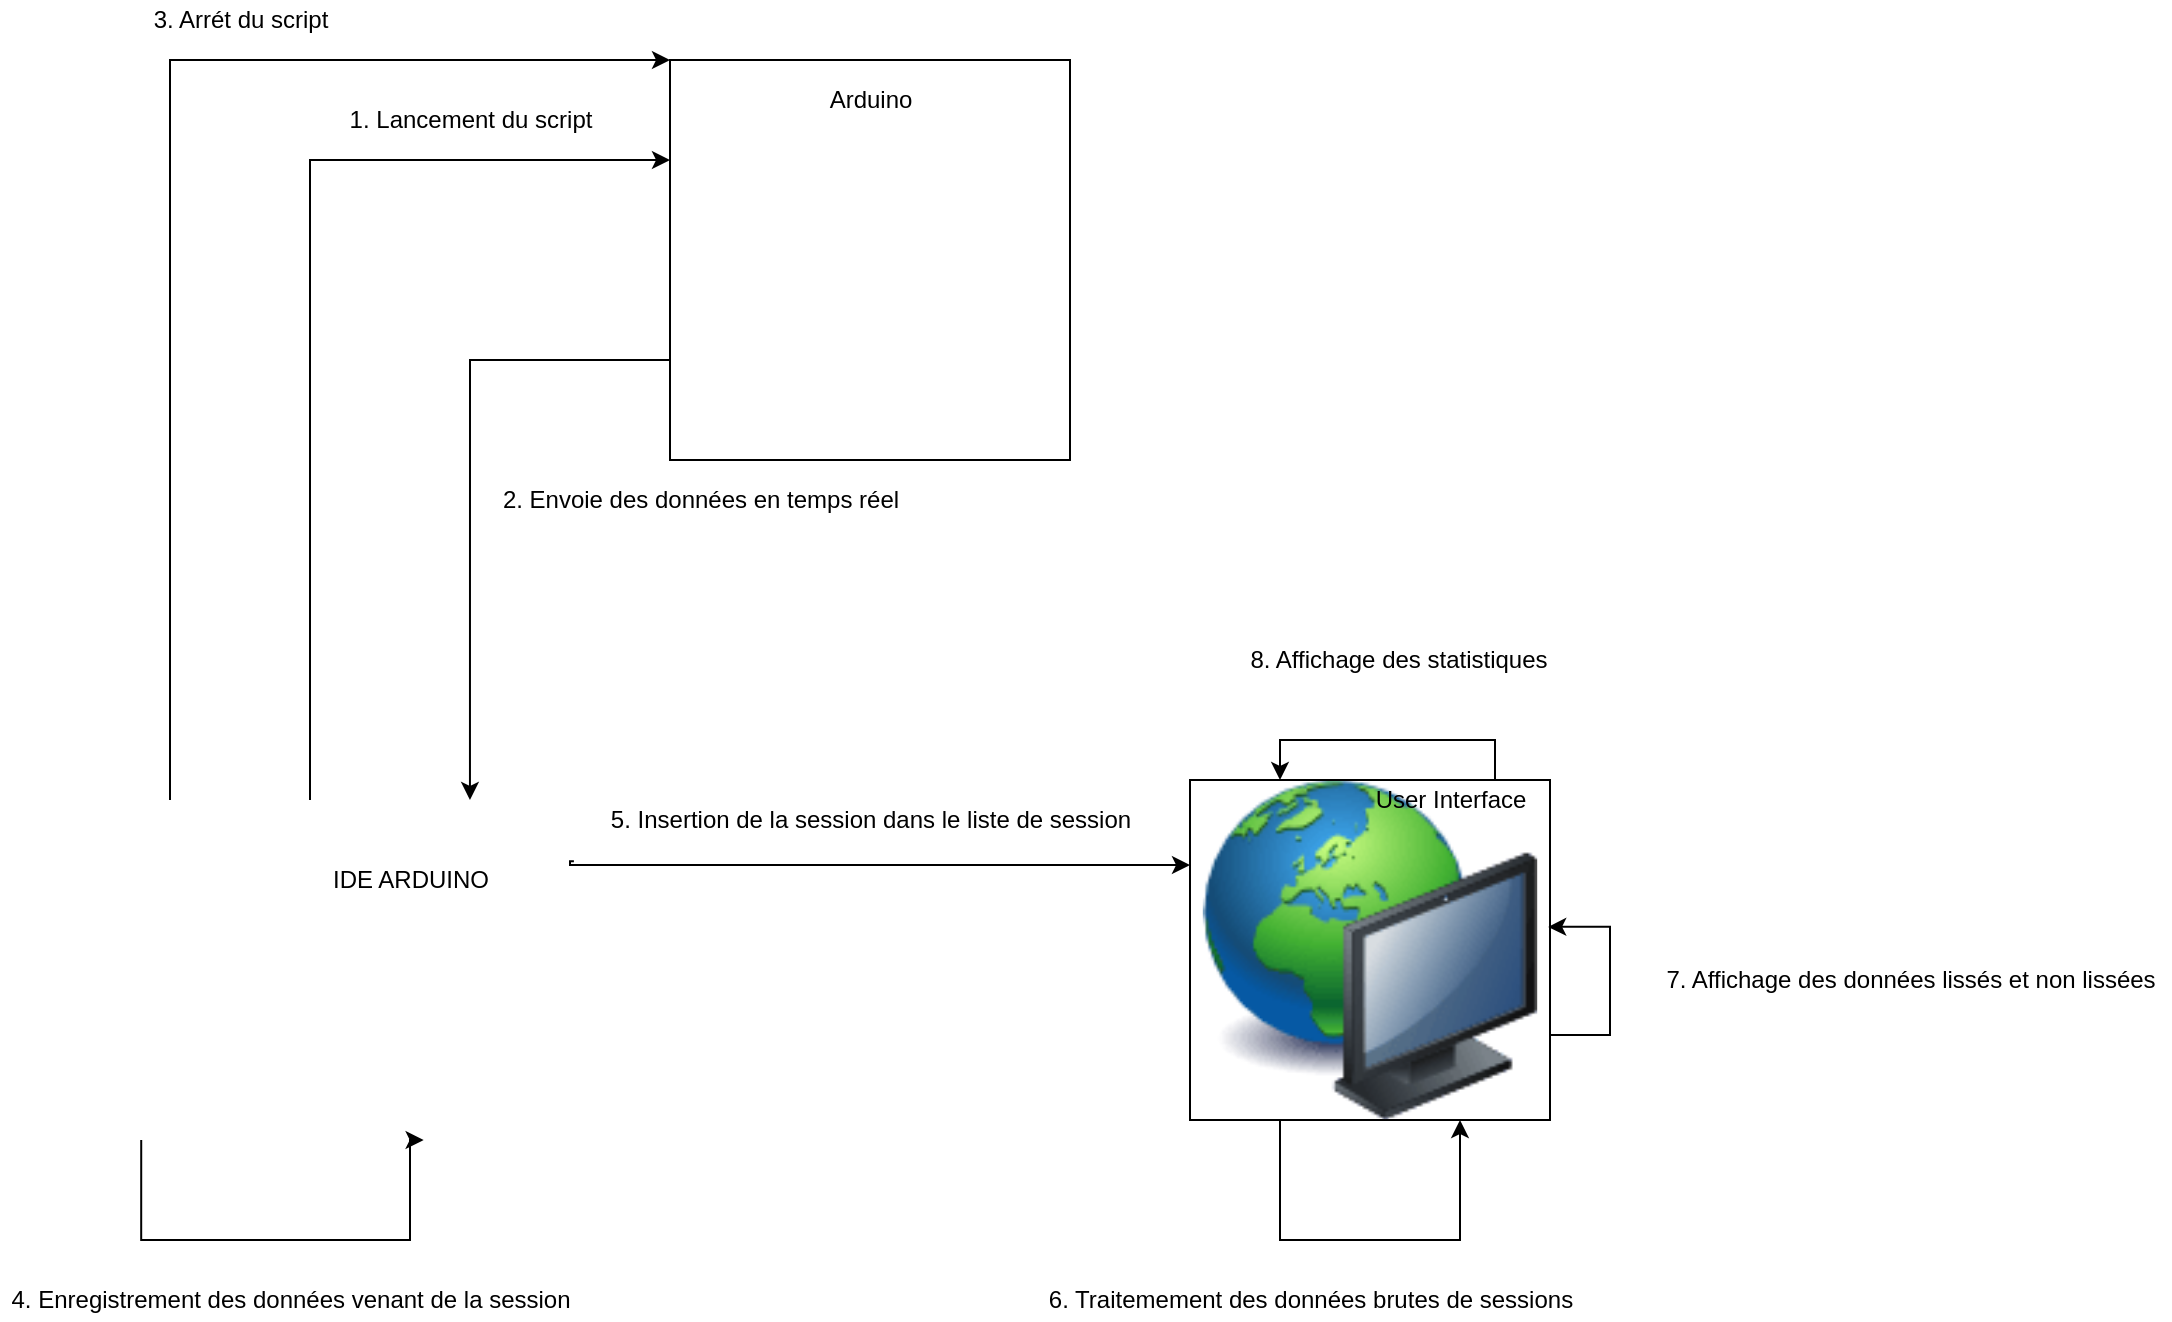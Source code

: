 <mxfile version="17.4.1"><diagram id="f5O2sXFrrV1Mk2VFaCYG" name="Page-1"><mxGraphModel dx="2249" dy="713" grid="1" gridSize="10" guides="1" tooltips="1" connect="1" arrows="1" fold="1" page="1" pageScale="1" pageWidth="827" pageHeight="1169" math="0" shadow="0"><root><mxCell id="0"/><mxCell id="1" parent="0"/><mxCell id="V4ov2oW5_CLo2grynPVh-24" value="" style="shape=image;verticalLabelPosition=bottom;labelBackgroundColor=default;verticalAlign=top;aspect=fixed;imageAspect=0;image=https://ubunlog.com/wp-content/uploads/2018/05/ARDUINO-Windows-Store.png;sketch=1;" vertex="1" parent="1"><mxGeometry x="-5" y="460" width="282.43" height="170" as="geometry"/></mxCell><mxCell id="V4ov2oW5_CLo2grynPVh-6" style="edgeStyle=orthogonalEdgeStyle;rounded=0;orthogonalLoop=1;jettySize=auto;html=1;exitX=0;exitY=0.75;exitDx=0;exitDy=0;entryX=0.832;entryY=0;entryDx=0;entryDy=0;entryPerimeter=0;" edge="1" parent="1" source="V4ov2oW5_CLo2grynPVh-1" target="V4ov2oW5_CLo2grynPVh-24"><mxGeometry relative="1" as="geometry"><mxPoint x="230" y="450" as="targetPoint"/></mxGeometry></mxCell><mxCell id="V4ov2oW5_CLo2grynPVh-1" value="" style="shape=image;verticalLabelPosition=bottom;labelBackgroundColor=default;verticalAlign=top;aspect=fixed;imageAspect=0;image=https://static.thenounproject.com/png/34403-200.png;imageBorder=default;" vertex="1" parent="1"><mxGeometry x="330" y="90" width="200" height="200" as="geometry"/></mxCell><mxCell id="V4ov2oW5_CLo2grynPVh-4" style="edgeStyle=orthogonalEdgeStyle;rounded=0;orthogonalLoop=1;jettySize=auto;html=1;entryX=0;entryY=0.25;entryDx=0;entryDy=0;" edge="1" parent="1" source="V4ov2oW5_CLo2grynPVh-24" target="V4ov2oW5_CLo2grynPVh-1"><mxGeometry relative="1" as="geometry"><mxPoint x="150.8" y="446.94" as="sourcePoint"/><Array as="points"><mxPoint x="150" y="140"/></Array></mxGeometry></mxCell><mxCell id="V4ov2oW5_CLo2grynPVh-8" style="edgeStyle=orthogonalEdgeStyle;rounded=0;orthogonalLoop=1;jettySize=auto;html=1;entryX=0;entryY=0;entryDx=0;entryDy=0;" edge="1" parent="1" target="V4ov2oW5_CLo2grynPVh-1"><mxGeometry relative="1" as="geometry"><mxPoint x="80" y="460" as="sourcePoint"/><mxPoint x="320" y="110" as="targetPoint"/><Array as="points"><mxPoint x="80" y="90"/></Array></mxGeometry></mxCell><mxCell id="V4ov2oW5_CLo2grynPVh-12" style="edgeStyle=orthogonalEdgeStyle;rounded=0;orthogonalLoop=1;jettySize=auto;html=1;exitX=1.016;exitY=0.18;exitDx=0;exitDy=0;entryX=0;entryY=0.25;entryDx=0;entryDy=0;exitPerimeter=0;" edge="1" parent="1" source="V4ov2oW5_CLo2grynPVh-24" target="V4ov2oW5_CLo2grynPVh-3"><mxGeometry relative="1" as="geometry"><mxPoint x="280" y="492.5" as="sourcePoint"/><Array as="points"><mxPoint x="280" y="491"/><mxPoint x="280" y="492"/></Array></mxGeometry></mxCell><mxCell id="V4ov2oW5_CLo2grynPVh-3" value="" style="image;html=1;image=img/lib/clip_art/computers/Network_128x128.png;imageBorder=default;" vertex="1" parent="1"><mxGeometry x="590" y="450" width="180" height="170" as="geometry"/></mxCell><mxCell id="V4ov2oW5_CLo2grynPVh-5" value="1. Lancement du script" style="text;html=1;align=center;verticalAlign=middle;resizable=0;points=[];autosize=1;strokeColor=none;fillColor=none;" vertex="1" parent="1"><mxGeometry x="160" y="110" width="140" height="20" as="geometry"/></mxCell><mxCell id="V4ov2oW5_CLo2grynPVh-7" value="2. Envoie des données en temps réel" style="text;html=1;align=center;verticalAlign=middle;resizable=0;points=[];autosize=1;strokeColor=none;fillColor=none;" vertex="1" parent="1"><mxGeometry x="240" y="300" width="210" height="20" as="geometry"/></mxCell><mxCell id="V4ov2oW5_CLo2grynPVh-9" value="3. Arrét du script" style="text;html=1;align=center;verticalAlign=middle;resizable=0;points=[];autosize=1;strokeColor=none;fillColor=none;" vertex="1" parent="1"><mxGeometry x="65" y="60" width="100" height="20" as="geometry"/></mxCell><mxCell id="V4ov2oW5_CLo2grynPVh-10" style="edgeStyle=orthogonalEdgeStyle;rounded=0;orthogonalLoop=1;jettySize=auto;html=1;exitX=0.25;exitY=1;exitDx=0;exitDy=0;entryX=0.75;entryY=1;entryDx=0;entryDy=0;" edge="1" parent="1" source="V4ov2oW5_CLo2grynPVh-24" target="V4ov2oW5_CLo2grynPVh-24"><mxGeometry relative="1" as="geometry"><mxPoint x="80" y="620" as="sourcePoint"/><mxPoint x="180" y="620" as="targetPoint"/><Array as="points"><mxPoint x="66" y="680"/><mxPoint x="200" y="680"/><mxPoint x="200" y="630"/></Array></mxGeometry></mxCell><mxCell id="V4ov2oW5_CLo2grynPVh-11" value="4. Enregistrement des données venant de la session" style="text;html=1;align=center;verticalAlign=middle;resizable=0;points=[];autosize=1;strokeColor=none;fillColor=none;" vertex="1" parent="1"><mxGeometry x="-5" y="700" width="290" height="20" as="geometry"/></mxCell><mxCell id="V4ov2oW5_CLo2grynPVh-13" value="5. Insertion de la session dans le liste de session" style="text;html=1;align=center;verticalAlign=middle;resizable=0;points=[];autosize=1;strokeColor=none;fillColor=none;" vertex="1" parent="1"><mxGeometry x="290" y="460" width="280" height="20" as="geometry"/></mxCell><mxCell id="V4ov2oW5_CLo2grynPVh-14" style="edgeStyle=orthogonalEdgeStyle;rounded=0;orthogonalLoop=1;jettySize=auto;html=1;exitX=0.25;exitY=1;exitDx=0;exitDy=0;entryX=0.75;entryY=1;entryDx=0;entryDy=0;" edge="1" parent="1" source="V4ov2oW5_CLo2grynPVh-3" target="V4ov2oW5_CLo2grynPVh-3"><mxGeometry relative="1" as="geometry"><Array as="points"><mxPoint x="635" y="680"/><mxPoint x="725" y="680"/></Array></mxGeometry></mxCell><mxCell id="V4ov2oW5_CLo2grynPVh-15" value="6. Traitemement des données brutes de sessions" style="text;html=1;align=center;verticalAlign=middle;resizable=0;points=[];autosize=1;strokeColor=none;fillColor=none;" vertex="1" parent="1"><mxGeometry x="510" y="700" width="280" height="20" as="geometry"/></mxCell><mxCell id="V4ov2oW5_CLo2grynPVh-16" style="edgeStyle=orthogonalEdgeStyle;rounded=0;orthogonalLoop=1;jettySize=auto;html=1;exitX=1;exitY=0.75;exitDx=0;exitDy=0;entryX=0.995;entryY=0.432;entryDx=0;entryDy=0;entryPerimeter=0;" edge="1" parent="1" source="V4ov2oW5_CLo2grynPVh-3" target="V4ov2oW5_CLo2grynPVh-3"><mxGeometry relative="1" as="geometry"><Array as="points"><mxPoint x="800" y="578"/><mxPoint x="800" y="523"/></Array></mxGeometry></mxCell><mxCell id="V4ov2oW5_CLo2grynPVh-17" value="7. Affichage des données lissés et non lissées " style="text;html=1;align=center;verticalAlign=middle;resizable=0;points=[];autosize=1;strokeColor=none;fillColor=none;" vertex="1" parent="1"><mxGeometry x="820" y="540" width="260" height="20" as="geometry"/></mxCell><mxCell id="V4ov2oW5_CLo2grynPVh-18" value="8. Affichage des statistiques" style="text;html=1;align=center;verticalAlign=middle;resizable=0;points=[];autosize=1;strokeColor=none;fillColor=none;" vertex="1" parent="1"><mxGeometry x="614" y="380" width="160" height="20" as="geometry"/></mxCell><mxCell id="V4ov2oW5_CLo2grynPVh-19" style="edgeStyle=orthogonalEdgeStyle;rounded=0;orthogonalLoop=1;jettySize=auto;html=1;exitX=0.75;exitY=0;exitDx=0;exitDy=0;entryX=0.25;entryY=0;entryDx=0;entryDy=0;startArrow=none;" edge="1" parent="1" source="V4ov2oW5_CLo2grynPVh-21" target="V4ov2oW5_CLo2grynPVh-3"><mxGeometry relative="1" as="geometry"><Array as="points"><mxPoint x="635" y="430"/></Array></mxGeometry></mxCell><mxCell id="V4ov2oW5_CLo2grynPVh-20" value="Arduino" style="text;html=1;align=center;verticalAlign=middle;resizable=0;points=[];autosize=1;strokeColor=none;fillColor=none;" vertex="1" parent="1"><mxGeometry x="400" y="100" width="60" height="20" as="geometry"/></mxCell><mxCell id="V4ov2oW5_CLo2grynPVh-21" value="User Interface" style="text;html=1;align=center;verticalAlign=middle;resizable=0;points=[];autosize=1;strokeColor=none;fillColor=none;" vertex="1" parent="1"><mxGeometry x="675" y="450" width="90" height="20" as="geometry"/></mxCell><mxCell id="V4ov2oW5_CLo2grynPVh-23" value="IDE ARDUINO" style="text;html=1;align=center;verticalAlign=middle;resizable=0;points=[];autosize=1;strokeColor=none;fillColor=none;" vertex="1" parent="1"><mxGeometry x="155" y="490" width="90" height="20" as="geometry"/></mxCell></root></mxGraphModel></diagram></mxfile>